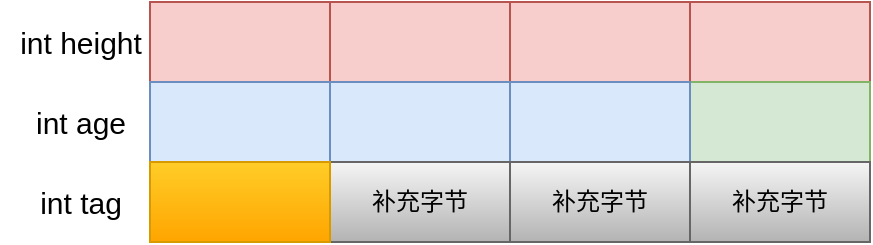 <mxfile version="20.6.2" type="device"><diagram id="u9Peabt9HEnoeK4D0eHD" name="第 1 页"><mxGraphModel dx="852" dy="515" grid="1" gridSize="10" guides="1" tooltips="1" connect="1" arrows="1" fold="1" page="1" pageScale="1" pageWidth="1390" pageHeight="980" math="0" shadow="0"><root><mxCell id="0"/><mxCell id="1" parent="0"/><mxCell id="IlyJ630uA2zrUKtN1ztt-1" value="" style="rounded=0;whiteSpace=wrap;html=1;fillColor=#f8cecc;strokeColor=#b85450;" vertex="1" parent="1"><mxGeometry x="290" y="170" width="90" height="40" as="geometry"/></mxCell><mxCell id="IlyJ630uA2zrUKtN1ztt-2" value="" style="rounded=0;whiteSpace=wrap;html=1;fillColor=#f8cecc;strokeColor=#b85450;" vertex="1" parent="1"><mxGeometry x="200" y="170" width="90" height="40" as="geometry"/></mxCell><mxCell id="IlyJ630uA2zrUKtN1ztt-3" value="" style="rounded=0;whiteSpace=wrap;html=1;fillColor=#f8cecc;strokeColor=#b85450;" vertex="1" parent="1"><mxGeometry x="470" y="170" width="90" height="40" as="geometry"/></mxCell><mxCell id="IlyJ630uA2zrUKtN1ztt-4" value="" style="rounded=0;whiteSpace=wrap;html=1;fillColor=#f8cecc;strokeColor=#b85450;" vertex="1" parent="1"><mxGeometry x="380" y="170" width="90" height="40" as="geometry"/></mxCell><mxCell id="IlyJ630uA2zrUKtN1ztt-5" value="" style="rounded=0;whiteSpace=wrap;html=1;fillColor=#dae8fc;strokeColor=#6c8ebf;" vertex="1" parent="1"><mxGeometry x="290" y="210" width="90" height="40" as="geometry"/></mxCell><mxCell id="IlyJ630uA2zrUKtN1ztt-6" value="" style="rounded=0;whiteSpace=wrap;html=1;fillColor=#dae8fc;strokeColor=#6c8ebf;" vertex="1" parent="1"><mxGeometry x="200" y="210" width="90" height="40" as="geometry"/></mxCell><mxCell id="IlyJ630uA2zrUKtN1ztt-7" value="" style="rounded=0;whiteSpace=wrap;html=1;fillColor=#d5e8d4;strokeColor=#82b366;" vertex="1" parent="1"><mxGeometry x="470" y="210" width="90" height="40" as="geometry"/></mxCell><mxCell id="IlyJ630uA2zrUKtN1ztt-8" value="" style="rounded=0;whiteSpace=wrap;html=1;fillColor=#dae8fc;strokeColor=#6c8ebf;" vertex="1" parent="1"><mxGeometry x="380" y="210" width="90" height="40" as="geometry"/></mxCell><mxCell id="IlyJ630uA2zrUKtN1ztt-9" value="补充字节" style="rounded=0;whiteSpace=wrap;html=1;fillColor=#f5f5f5;gradientColor=#b3b3b3;strokeColor=#666666;" vertex="1" parent="1"><mxGeometry x="290" y="250" width="90" height="40" as="geometry"/></mxCell><mxCell id="IlyJ630uA2zrUKtN1ztt-10" value="" style="rounded=0;whiteSpace=wrap;html=1;fillColor=#ffcd28;strokeColor=#d79b00;gradientColor=#ffa500;" vertex="1" parent="1"><mxGeometry x="200" y="250" width="90" height="40" as="geometry"/></mxCell><mxCell id="IlyJ630uA2zrUKtN1ztt-11" value="补充字节" style="rounded=0;whiteSpace=wrap;html=1;fillColor=#f5f5f5;strokeColor=#666666;gradientColor=#b3b3b3;" vertex="1" parent="1"><mxGeometry x="470" y="250" width="90" height="40" as="geometry"/></mxCell><mxCell id="IlyJ630uA2zrUKtN1ztt-12" value="补充字节" style="rounded=0;whiteSpace=wrap;html=1;fillColor=#f5f5f5;strokeColor=#666666;gradientColor=#b3b3b3;" vertex="1" parent="1"><mxGeometry x="380" y="250" width="90" height="40" as="geometry"/></mxCell><mxCell id="IlyJ630uA2zrUKtN1ztt-14" value="int height" style="text;html=1;align=center;verticalAlign=middle;resizable=0;points=[];autosize=1;strokeColor=none;fillColor=none;fontSize=15;" vertex="1" parent="1"><mxGeometry x="125" y="175" width="80" height="30" as="geometry"/></mxCell><mxCell id="IlyJ630uA2zrUKtN1ztt-15" value="int age" style="text;html=1;align=center;verticalAlign=middle;resizable=0;points=[];autosize=1;strokeColor=none;fillColor=none;fontSize=15;" vertex="1" parent="1"><mxGeometry x="130" y="215" width="70" height="30" as="geometry"/></mxCell><mxCell id="IlyJ630uA2zrUKtN1ztt-16" value="int tag" style="text;html=1;align=center;verticalAlign=middle;resizable=0;points=[];autosize=1;strokeColor=none;fillColor=none;fontSize=15;" vertex="1" parent="1"><mxGeometry x="135" y="255" width="60" height="30" as="geometry"/></mxCell></root></mxGraphModel></diagram></mxfile>